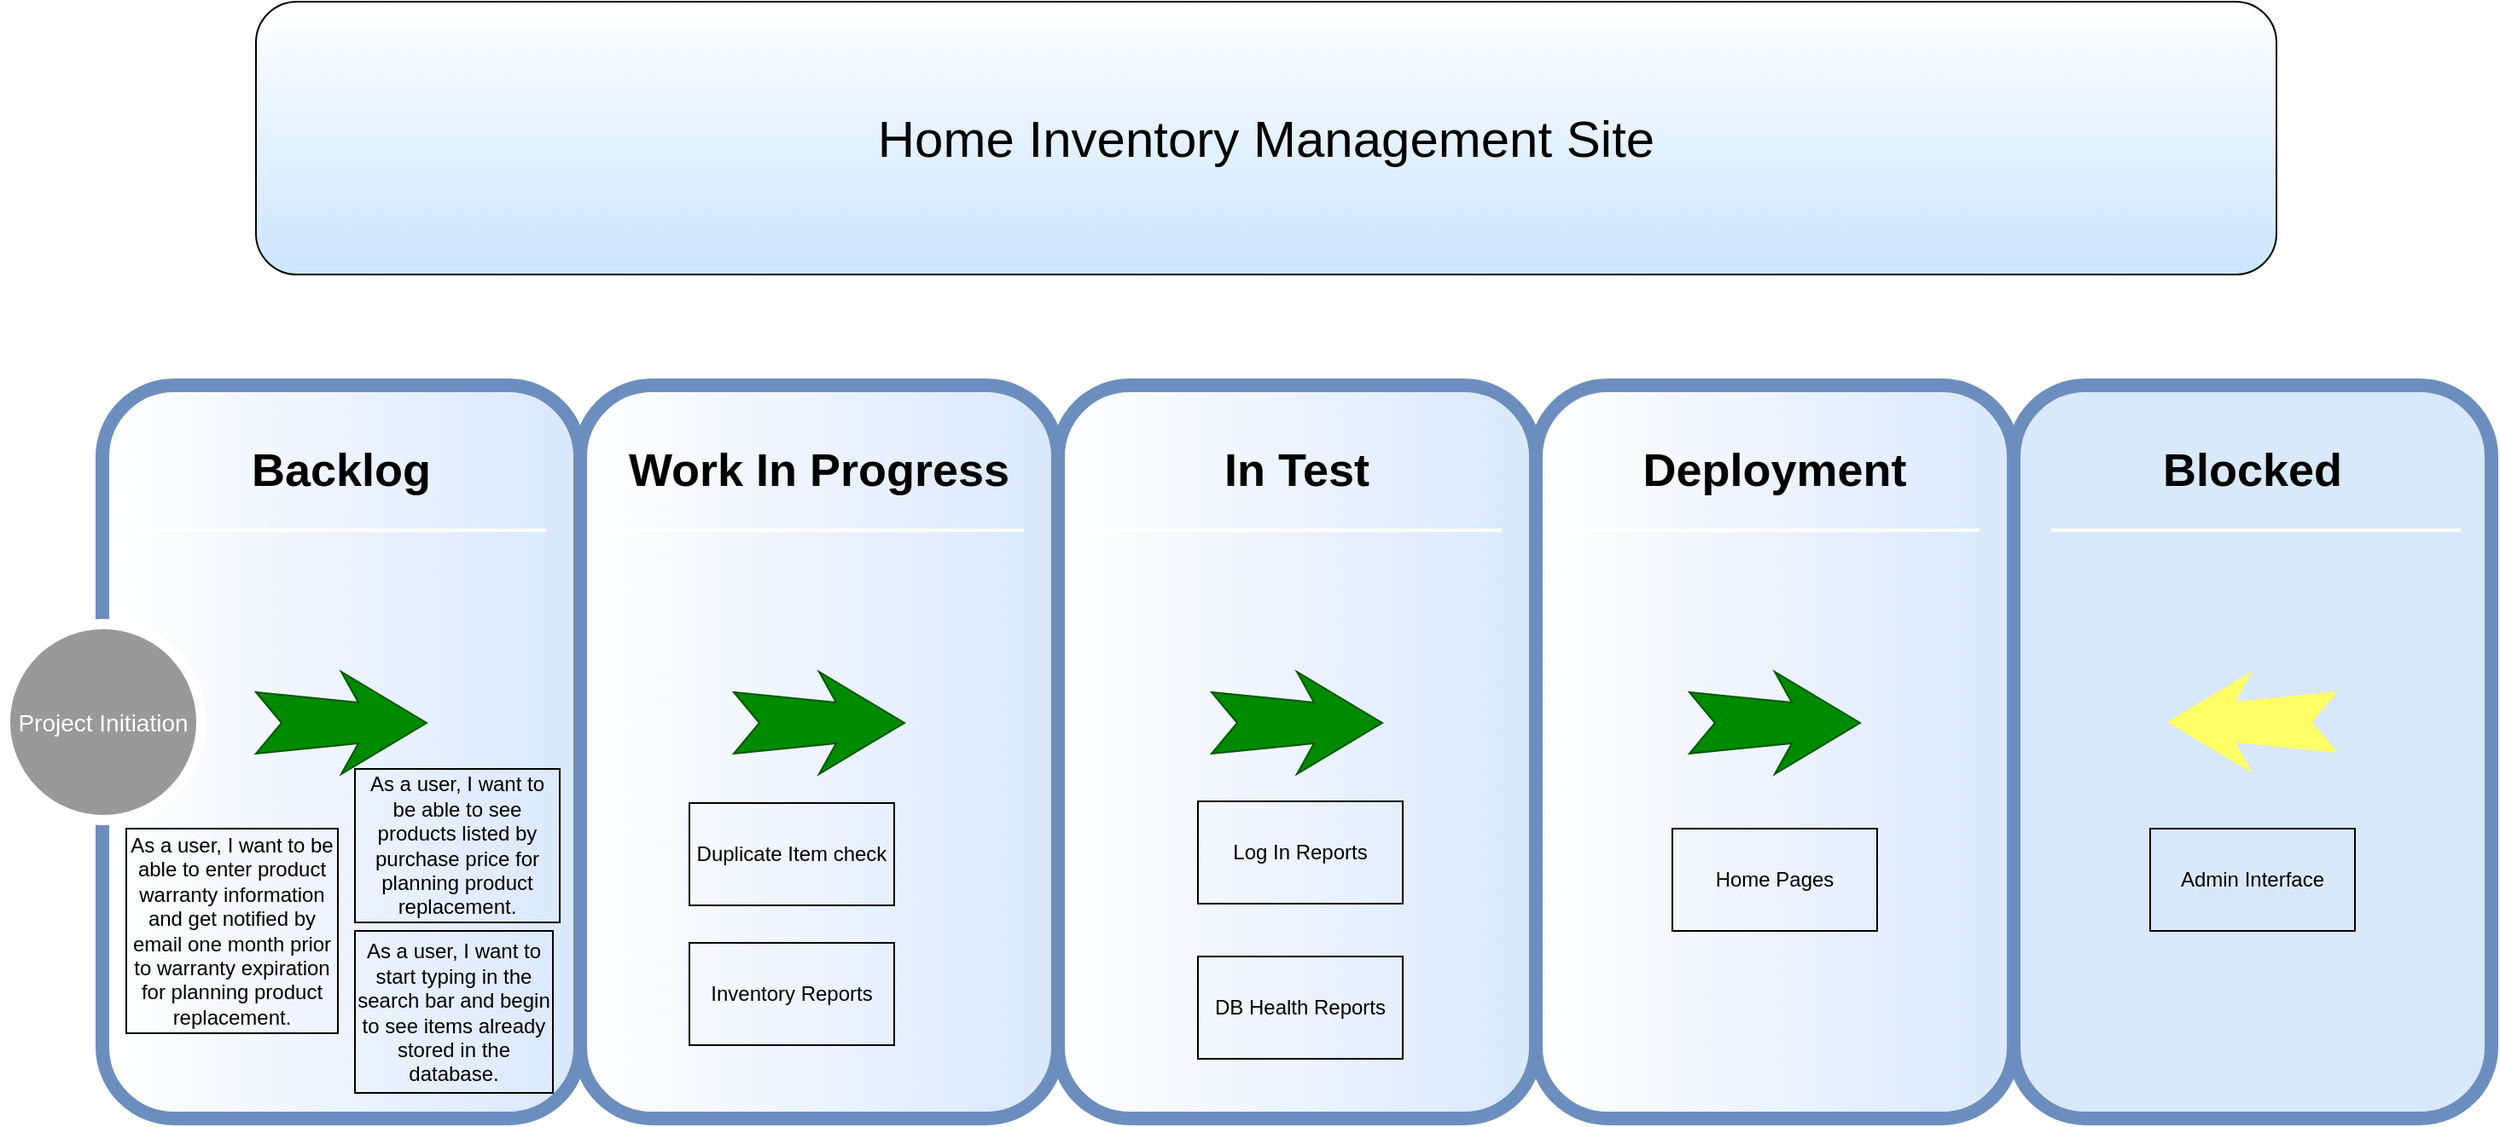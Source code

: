 <mxfile version="13.10.0" type="github">
  <diagram name="Page-1" id="12e1b939-464a-85fe-373e-61e167be1490">
    <mxGraphModel dx="1043" dy="583" grid="1" gridSize="10" guides="1" tooltips="1" connect="1" arrows="1" fold="1" page="1" pageScale="1.5" pageWidth="1169" pageHeight="826" background="#ffffff" math="0" shadow="0">
      <root>
        <mxCell id="0" />
        <mxCell id="1" parent="0" />
        <mxCell id="60da8b9f42644d3a-2" value="" style="whiteSpace=wrap;html=1;rounded=1;shadow=0;strokeWidth=8;fontSize=20;align=center;fillColor=#dae8fc;strokeColor=#6c8ebf;gradientColor=#ffffff;gradientDirection=west;" parent="1" vertex="1">
          <mxGeometry x="316" y="405" width="280" height="430" as="geometry" />
        </mxCell>
        <mxCell id="60da8b9f42644d3a-3" value="Backlog" style="text;html=1;strokeColor=none;fillColor=none;align=center;verticalAlign=middle;whiteSpace=wrap;rounded=0;shadow=0;fontSize=27;fontStyle=1" parent="1" vertex="1">
          <mxGeometry x="316" y="425" width="280" height="60" as="geometry" />
        </mxCell>
        <mxCell id="60da8b9f42644d3a-4" value="Blog&lt;div&gt;Keywords&lt;/div&gt;&lt;div&gt;Social Media&lt;/div&gt;" style="text;html=1;strokeColor=none;fillColor=none;align=center;verticalAlign=middle;whiteSpace=wrap;rounded=0;shadow=0;fontSize=14;" parent="1" vertex="1">
          <mxGeometry x="530" y="665" width="280" height="90" as="geometry" />
        </mxCell>
        <mxCell id="60da8b9f42644d3a-6" value="" style="line;strokeWidth=2;html=1;rounded=0;shadow=0;fontSize=27;align=center;fillColor=none;strokeColor=#FFFFFF;" parent="1" vertex="1">
          <mxGeometry x="336" y="485" width="240" height="10" as="geometry" />
        </mxCell>
        <mxCell id="60da8b9f42644d3a-8" value="Project Initiation" style="ellipse;whiteSpace=wrap;html=1;rounded=0;shadow=0;strokeWidth=6;fontSize=14;align=center;strokeColor=#FFFFFF;fontColor=#FFFFFF;fillColor=#999999;" parent="1" vertex="1">
          <mxGeometry x="259" y="545" width="115" height="115" as="geometry" />
        </mxCell>
        <mxCell id="60da8b9f42644d3a-9" value="" style="html=1;shadow=0;dashed=0;align=center;verticalAlign=middle;shape=mxgraph.arrows2.stylisedArrow;dy=0.6;dx=40;notch=15;feather=0.4;rounded=0;strokeWidth=1;fontSize=27;strokeColor=#005700;fillColor=#008a00;fontColor=#ffffff;" parent="1" vertex="1">
          <mxGeometry x="406" y="573" width="100" height="60" as="geometry" />
        </mxCell>
        <mxCell id="60da8b9f42644d3a-17" value="" style="whiteSpace=wrap;html=1;rounded=1;shadow=0;strokeWidth=8;fontSize=20;align=center;fillColor=#dae8fc;strokeColor=#6c8ebf;gradientColor=#ffffff;gradientDirection=west;" parent="1" vertex="1">
          <mxGeometry x="596" y="405" width="280" height="430" as="geometry" />
        </mxCell>
        <mxCell id="60da8b9f42644d3a-18" value="Work In Progress" style="text;html=1;strokeColor=none;fillColor=none;align=center;verticalAlign=middle;whiteSpace=wrap;rounded=0;shadow=0;fontSize=27;fontStyle=1" parent="1" vertex="1">
          <mxGeometry x="596" y="425" width="280" height="60" as="geometry" />
        </mxCell>
        <mxCell id="60da8b9f42644d3a-20" value="" style="line;strokeWidth=2;html=1;rounded=0;shadow=0;fontSize=27;align=center;fillColor=none;strokeColor=#FFFFFF;" parent="1" vertex="1">
          <mxGeometry x="616" y="485" width="240" height="10" as="geometry" />
        </mxCell>
        <mxCell id="60da8b9f42644d3a-23" value="" style="html=1;shadow=0;dashed=0;align=center;verticalAlign=middle;shape=mxgraph.arrows2.stylisedArrow;dy=0.6;dx=40;notch=15;feather=0.4;rounded=0;strokeWidth=1;fontSize=27;strokeColor=#005700;fillColor=#008a00;fontColor=#ffffff;" parent="1" vertex="1">
          <mxGeometry x="686" y="573" width="100" height="60" as="geometry" />
        </mxCell>
        <mxCell id="60da8b9f42644d3a-24" value="" style="whiteSpace=wrap;html=1;rounded=1;shadow=0;strokeWidth=8;fontSize=20;align=center;fillColor=#dae8fc;strokeColor=#6c8ebf;gradientColor=#ffffff;gradientDirection=west;" parent="1" vertex="1">
          <mxGeometry x="876" y="405" width="280" height="430" as="geometry" />
        </mxCell>
        <mxCell id="60da8b9f42644d3a-25" value="In Test" style="text;html=1;strokeColor=none;fillColor=none;align=center;verticalAlign=middle;whiteSpace=wrap;rounded=0;shadow=0;fontSize=27;fontStyle=1" parent="1" vertex="1">
          <mxGeometry x="876" y="425" width="280" height="60" as="geometry" />
        </mxCell>
        <mxCell id="60da8b9f42644d3a-27" value="" style="line;strokeWidth=2;html=1;rounded=0;shadow=0;fontSize=27;align=center;fillColor=none;strokeColor=#FFFFFF;" parent="1" vertex="1">
          <mxGeometry x="896" y="485" width="240" height="10" as="geometry" />
        </mxCell>
        <mxCell id="60da8b9f42644d3a-30" value="" style="html=1;shadow=0;dashed=0;align=center;verticalAlign=middle;shape=mxgraph.arrows2.stylisedArrow;dy=0.6;dx=40;notch=15;feather=0.4;rounded=0;strokeWidth=1;fontSize=27;strokeColor=#005700;fillColor=#008a00;fontColor=#ffffff;" parent="1" vertex="1">
          <mxGeometry x="966" y="573" width="100" height="60" as="geometry" />
        </mxCell>
        <mxCell id="60da8b9f42644d3a-31" value="" style="whiteSpace=wrap;html=1;rounded=1;shadow=0;strokeWidth=8;fontSize=20;align=center;fillColor=#dae8fc;strokeColor=#6c8ebf;gradientColor=#ffffff;gradientDirection=west;" parent="1" vertex="1">
          <mxGeometry x="1156" y="405" width="280" height="430" as="geometry" />
        </mxCell>
        <mxCell id="60da8b9f42644d3a-32" value="Deployment" style="text;html=1;strokeColor=none;fillColor=none;align=center;verticalAlign=middle;whiteSpace=wrap;rounded=0;shadow=0;fontSize=27;fontStyle=1" parent="1" vertex="1">
          <mxGeometry x="1156" y="425" width="280" height="60" as="geometry" />
        </mxCell>
        <mxCell id="60da8b9f42644d3a-34" value="" style="line;strokeWidth=2;html=1;rounded=0;shadow=0;fontSize=27;align=center;fillColor=none;strokeColor=#FFFFFF;" parent="1" vertex="1">
          <mxGeometry x="1176" y="485" width="240" height="10" as="geometry" />
        </mxCell>
        <mxCell id="60da8b9f42644d3a-37" value="" style="html=1;shadow=0;dashed=0;align=center;verticalAlign=middle;shape=mxgraph.arrows2.stylisedArrow;dy=0.6;dx=40;notch=15;feather=0.4;rounded=0;strokeWidth=1;fontSize=27;strokeColor=#005700;fillColor=#008a00;fontColor=#ffffff;" parent="1" vertex="1">
          <mxGeometry x="1246" y="573" width="100" height="60" as="geometry" />
        </mxCell>
        <mxCell id="RFGKpwUfl4xb3_GYFBP2-1" value="" style="whiteSpace=wrap;html=1;rounded=1;shadow=0;strokeWidth=8;fontSize=20;align=center;fillColor=#dae8fc;strokeColor=#6c8ebf;gradientDirection=east;" vertex="1" parent="1">
          <mxGeometry x="1436" y="405" width="280" height="430" as="geometry" />
        </mxCell>
        <mxCell id="RFGKpwUfl4xb3_GYFBP2-2" value="&lt;font color=&quot;#000000&quot;&gt;Blocked&lt;/font&gt;" style="text;html=1;strokeColor=none;fillColor=none;align=center;verticalAlign=middle;whiteSpace=wrap;rounded=0;shadow=0;fontSize=27;fontColor=#FFFFFF;fontStyle=1" vertex="1" parent="1">
          <mxGeometry x="1436" y="425" width="280" height="60" as="geometry" />
        </mxCell>
        <mxCell id="RFGKpwUfl4xb3_GYFBP2-3" value="" style="line;strokeWidth=2;html=1;rounded=0;shadow=0;fontSize=27;align=center;fillColor=none;strokeColor=#FFFFFF;" vertex="1" parent="1">
          <mxGeometry x="1458" y="485" width="240" height="10" as="geometry" />
        </mxCell>
        <mxCell id="RFGKpwUfl4xb3_GYFBP2-5" value="" style="html=1;shadow=0;dashed=0;align=center;verticalAlign=middle;shape=mxgraph.arrows2.stylisedArrow;dy=0.6;dx=40;notch=15;feather=0.4;rounded=0;strokeWidth=1;fontSize=27;strokeColor=none;direction=west;fillColor=#FFFF66;" vertex="1" parent="1">
          <mxGeometry x="1526" y="572.5" width="100" height="60" as="geometry" />
        </mxCell>
        <mxCell id="RFGKpwUfl4xb3_GYFBP2-7" value="Admin Interface" style="rounded=0;whiteSpace=wrap;html=1;fillColor=none;" vertex="1" parent="1">
          <mxGeometry x="1516" y="665" width="120" height="60" as="geometry" />
        </mxCell>
        <mxCell id="RFGKpwUfl4xb3_GYFBP2-8" value="Home Pages" style="rounded=0;whiteSpace=wrap;html=1;fillColor=none;" vertex="1" parent="1">
          <mxGeometry x="1236" y="665" width="120" height="60" as="geometry" />
        </mxCell>
        <mxCell id="RFGKpwUfl4xb3_GYFBP2-10" value="Log In Reports" style="rounded=0;whiteSpace=wrap;html=1;fillColor=none;" vertex="1" parent="1">
          <mxGeometry x="958" y="649" width="120" height="60" as="geometry" />
        </mxCell>
        <mxCell id="RFGKpwUfl4xb3_GYFBP2-11" value="DB Health Reports" style="rounded=0;whiteSpace=wrap;html=1;fillColor=none;" vertex="1" parent="1">
          <mxGeometry x="958" y="740" width="120" height="60" as="geometry" />
        </mxCell>
        <mxCell id="RFGKpwUfl4xb3_GYFBP2-12" value="Inventory Reports" style="rounded=0;whiteSpace=wrap;html=1;fillColor=none;" vertex="1" parent="1">
          <mxGeometry x="660" y="732" width="120" height="60" as="geometry" />
        </mxCell>
        <mxCell id="RFGKpwUfl4xb3_GYFBP2-13" value="As a user, I want to be able to see products listed by purchase price for planning product replacement." style="rounded=0;whiteSpace=wrap;html=1;fillColor=none;" vertex="1" parent="1">
          <mxGeometry x="464" y="630" width="120" height="90" as="geometry" />
        </mxCell>
        <mxCell id="RFGKpwUfl4xb3_GYFBP2-14" value="&lt;span id=&quot;docs-internal-guid-041d4bdb-7fff-3712-cf92-d592fafdc148&quot;&gt;&lt;span style=&quot;font-size: 9pt ; font-family: &amp;#34;arial&amp;#34; ; vertical-align: baseline&quot;&gt;As a user, I want to start typing in the search bar and begin to see items already stored in the database.&lt;/span&gt;&lt;/span&gt;" style="rounded=0;whiteSpace=wrap;html=1;fillColor=none;" vertex="1" parent="1">
          <mxGeometry x="464" y="725" width="116" height="95" as="geometry" />
        </mxCell>
        <mxCell id="RFGKpwUfl4xb3_GYFBP2-15" value="&lt;span&gt;Duplicate Item check&lt;/span&gt;" style="rounded=0;whiteSpace=wrap;html=1;fillColor=none;" vertex="1" parent="1">
          <mxGeometry x="660" y="650" width="120" height="60" as="geometry" />
        </mxCell>
        <mxCell id="RFGKpwUfl4xb3_GYFBP2-16" value="As a user, I want to be able to enter product warranty information and get notified by email one month prior to warranty expiration for planning product replacement." style="rounded=0;whiteSpace=wrap;html=1;fillColor=none;" vertex="1" parent="1">
          <mxGeometry x="330" y="665" width="124" height="120" as="geometry" />
        </mxCell>
        <mxCell id="RFGKpwUfl4xb3_GYFBP2-18" value="&lt;font style=&quot;font-size: 30px&quot;&gt;Home Inventory Management Site&lt;/font&gt;" style="rounded=1;whiteSpace=wrap;html=1;fillColor=#CCE5FF;gradientColor=#ffffff;gradientDirection=north;" vertex="1" parent="1">
          <mxGeometry x="406" y="180" width="1184" height="160" as="geometry" />
        </mxCell>
      </root>
    </mxGraphModel>
  </diagram>
</mxfile>
